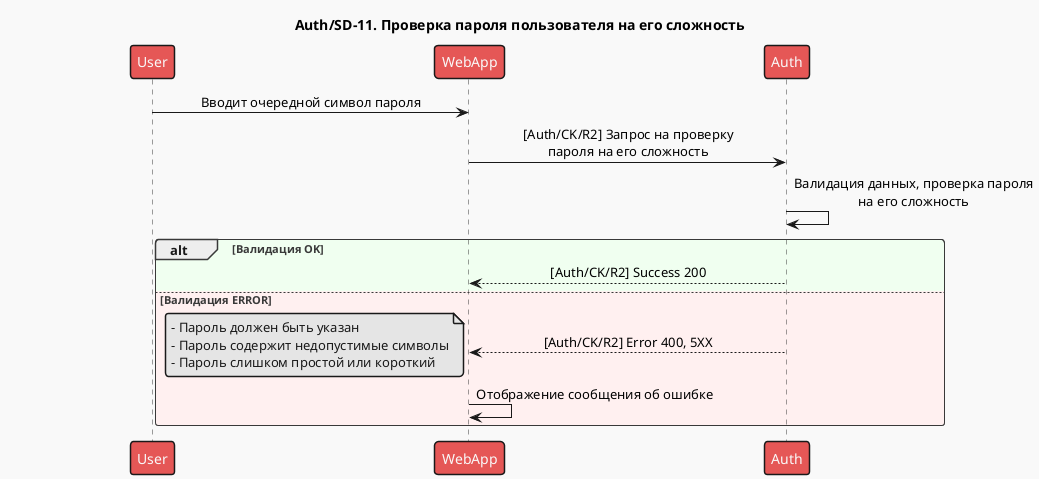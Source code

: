# Auth/SD-11. Проверка пароля пользователя на его сложность

@startuml
!theme mars

skinparam {
    MaxMessageSize 250
}

skinparam sequence {
    ParticipantPadding 125
    MessageAlign center
}

participant "User" as usr order 10
participant "WebApp" as app order 20
participant "Auth" as auth order 30

title Auth/SD-11. Проверка пароля пользователя на его сложность

usr -> app: Вводит очередной символ пароля

app -> auth: [Auth/CK/R2] Запрос на проверку пароля на его сложность
auth -> auth: Валидация данных, проверка пароля на его сложность

alt #f0fff0 Валидация OK
  app <-- auth: [Auth/CK/R2] Success 200
else #fff0f0 Валидация ERROR
  app <-- auth: [Auth/CK/R2] Error 400, 5XX

  note left
    - Пароль должен быть указан
    - Пароль содержит недопустимые символы
    - Пароль слишком простой или короткий
  end note

  app -> app: Отображение сообщения об ошибке
end

@enduml